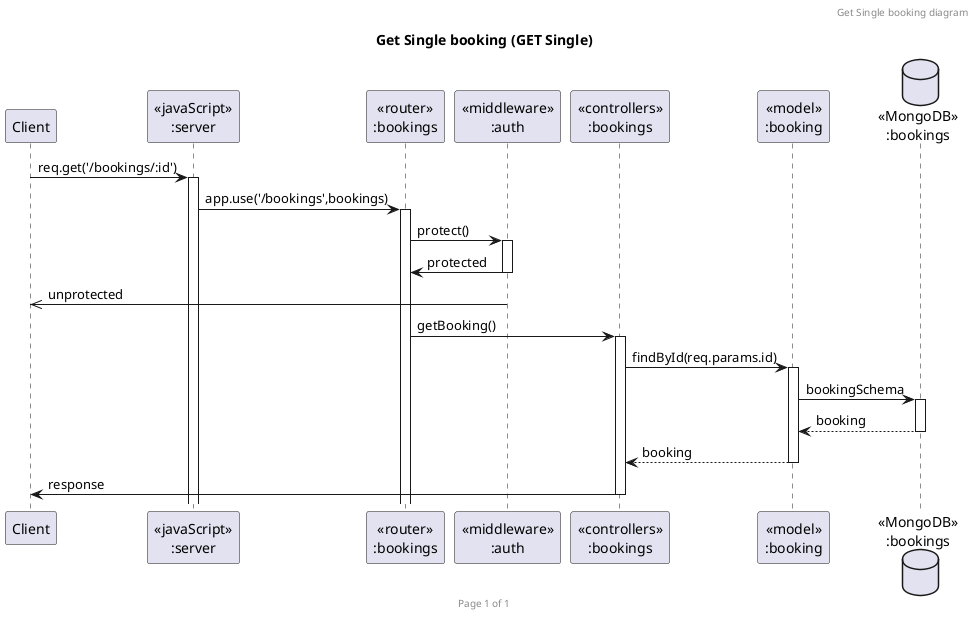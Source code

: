 @startuml Get Single booking (GET Single)

header Get Single booking diagram
footer Page %page% of %lastpage%
title "Get Single booking (GET Single)"

participant "Client" as client
participant "<<javaScript>>\n:server" as server
participant "<<router>>\n:bookings" as routerbookings
participant "<<middleware>>\n:auth" as middlewareAuth
participant "<<controllers>>\n:bookings" as controllersbookings
participant "<<model>>\n:booking" as modelbooking
database "<<MongoDB>>\n:bookings" as bookingsDatabase

client->server ++:req.get('/bookings/:id')
server->routerbookings ++:app.use('/bookings',bookings)
routerbookings->middlewareAuth ++: protect()
middlewareAuth->routerbookings --: protected
middlewareAuth ->> client --: unprotected
routerbookings -> controllersbookings ++:getBooking()
controllersbookings->modelbooking ++:findById(req.params.id)
modelbooking ->bookingsDatabase ++: bookingSchema
bookingsDatabase --> modelbooking --: booking
controllersbookings <-- modelbooking --:booking
controllersbookings->client --:response

@enduml
